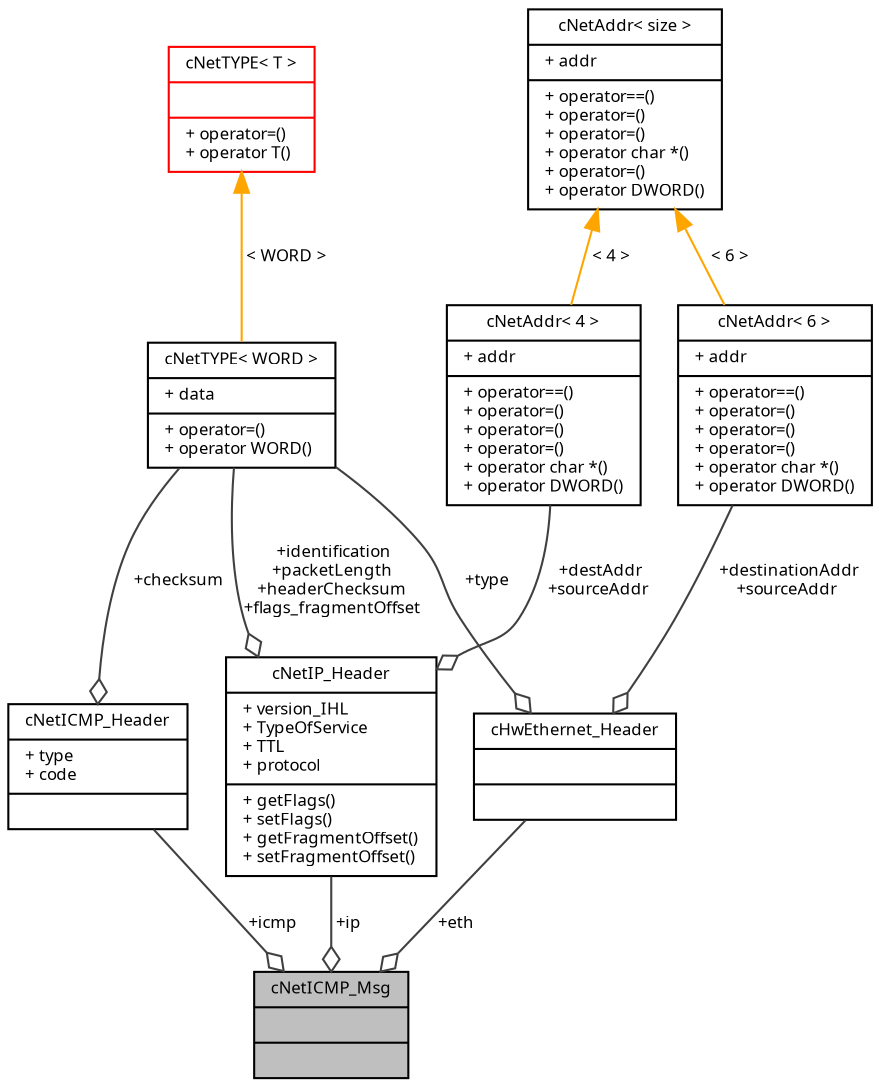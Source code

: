 digraph "cNetICMP_Msg"
{
  edge [fontname="Sans",fontsize="8",labelfontname="Sans",labelfontsize="8"];
  node [fontname="Sans",fontsize="8",shape=record];
  Node1 [label="{cNetICMP_Msg\n||}",height=0.2,width=0.4,color="black", fillcolor="grey75", style="filled", fontcolor="black"];
  Node2 -> Node1 [color="grey25",fontsize="8",style="solid",label=" +eth" ,arrowhead="odiamond",fontname="Sans"];
  Node2 [label="{cHwEthernet_Header\n||}",height=0.2,width=0.4,color="black", fillcolor="white", style="filled",URL="$classc_hw_ethernet___header.html"];
  Node3 -> Node2 [color="grey25",fontsize="8",style="solid",label=" +type" ,arrowhead="odiamond",fontname="Sans"];
  Node3 [label="{cNetTYPE\< WORD \>\n|+ data\l|+ operator=()\l+ operator WORD()\l}",height=0.2,width=0.4,color="black", fillcolor="white", style="filled",URL="$classc_net_t_y_p_e.html"];
  Node4 -> Node3 [dir="back",color="orange",fontsize="8",style="solid",label=" \< WORD \>" ,fontname="Sans"];
  Node4 [label="{cNetTYPE\< T \>\n||+ operator=()\l+ operator T()\l}",height=0.2,width=0.4,color="red", fillcolor="white", style="filled",URL="$classc_net_t_y_p_e.html"];
  Node5 -> Node2 [color="grey25",fontsize="8",style="solid",label=" +destinationAddr\n+sourceAddr" ,arrowhead="odiamond",fontname="Sans"];
  Node5 [label="{cNetAddr\< 6 \>\n|+ addr\l|+ operator==()\l+ operator=()\l+ operator=()\l+ operator=()\l+ operator char *()\l+ operator DWORD()\l}",height=0.2,width=0.4,color="black", fillcolor="white", style="filled",URL="$classc_net_addr.html"];
  Node6 -> Node5 [dir="back",color="orange",fontsize="8",style="solid",label=" \< 6 \>" ,fontname="Sans"];
  Node6 [label="{cNetAddr\< size \>\n|+ addr\l|+ operator==()\l+ operator=()\l+ operator=()\l+ operator char *()\l+ operator=()\l+ operator DWORD()\l}",height=0.2,width=0.4,color="black", fillcolor="white", style="filled",URL="$classc_net_addr.html"];
  Node7 -> Node1 [color="grey25",fontsize="8",style="solid",label=" +ip" ,arrowhead="odiamond",fontname="Sans"];
  Node7 [label="{cNetIP_Header\n|+ version_IHL\l+ TypeOfService\l+ TTL\l+ protocol\l|+ getFlags()\l+ setFlags()\l+ getFragmentOffset()\l+ setFragmentOffset()\l}",height=0.2,width=0.4,color="black", fillcolor="white", style="filled",URL="$classc_net_i_p___header.html"];
  Node3 -> Node7 [color="grey25",fontsize="8",style="solid",label=" +identification\n+packetLength\n+headerChecksum\n+flags_fragmentOffset" ,arrowhead="odiamond",fontname="Sans"];
  Node8 -> Node7 [color="grey25",fontsize="8",style="solid",label=" +destAddr\n+sourceAddr" ,arrowhead="odiamond",fontname="Sans"];
  Node8 [label="{cNetAddr\< 4 \>\n|+ addr\l|+ operator==()\l+ operator=()\l+ operator=()\l+ operator=()\l+ operator char *()\l+ operator DWORD()\l}",height=0.2,width=0.4,color="black", fillcolor="white", style="filled",URL="$classc_net_addr.html"];
  Node6 -> Node8 [dir="back",color="orange",fontsize="8",style="solid",label=" \< 4 \>" ,fontname="Sans"];
  Node9 -> Node1 [color="grey25",fontsize="8",style="solid",label=" +icmp" ,arrowhead="odiamond",fontname="Sans"];
  Node9 [label="{cNetICMP_Header\n|+ type\l+ code\l|}",height=0.2,width=0.4,color="black", fillcolor="white", style="filled",URL="$classc_net_i_c_m_p___header.html"];
  Node3 -> Node9 [color="grey25",fontsize="8",style="solid",label=" +checksum" ,arrowhead="odiamond",fontname="Sans"];
}
